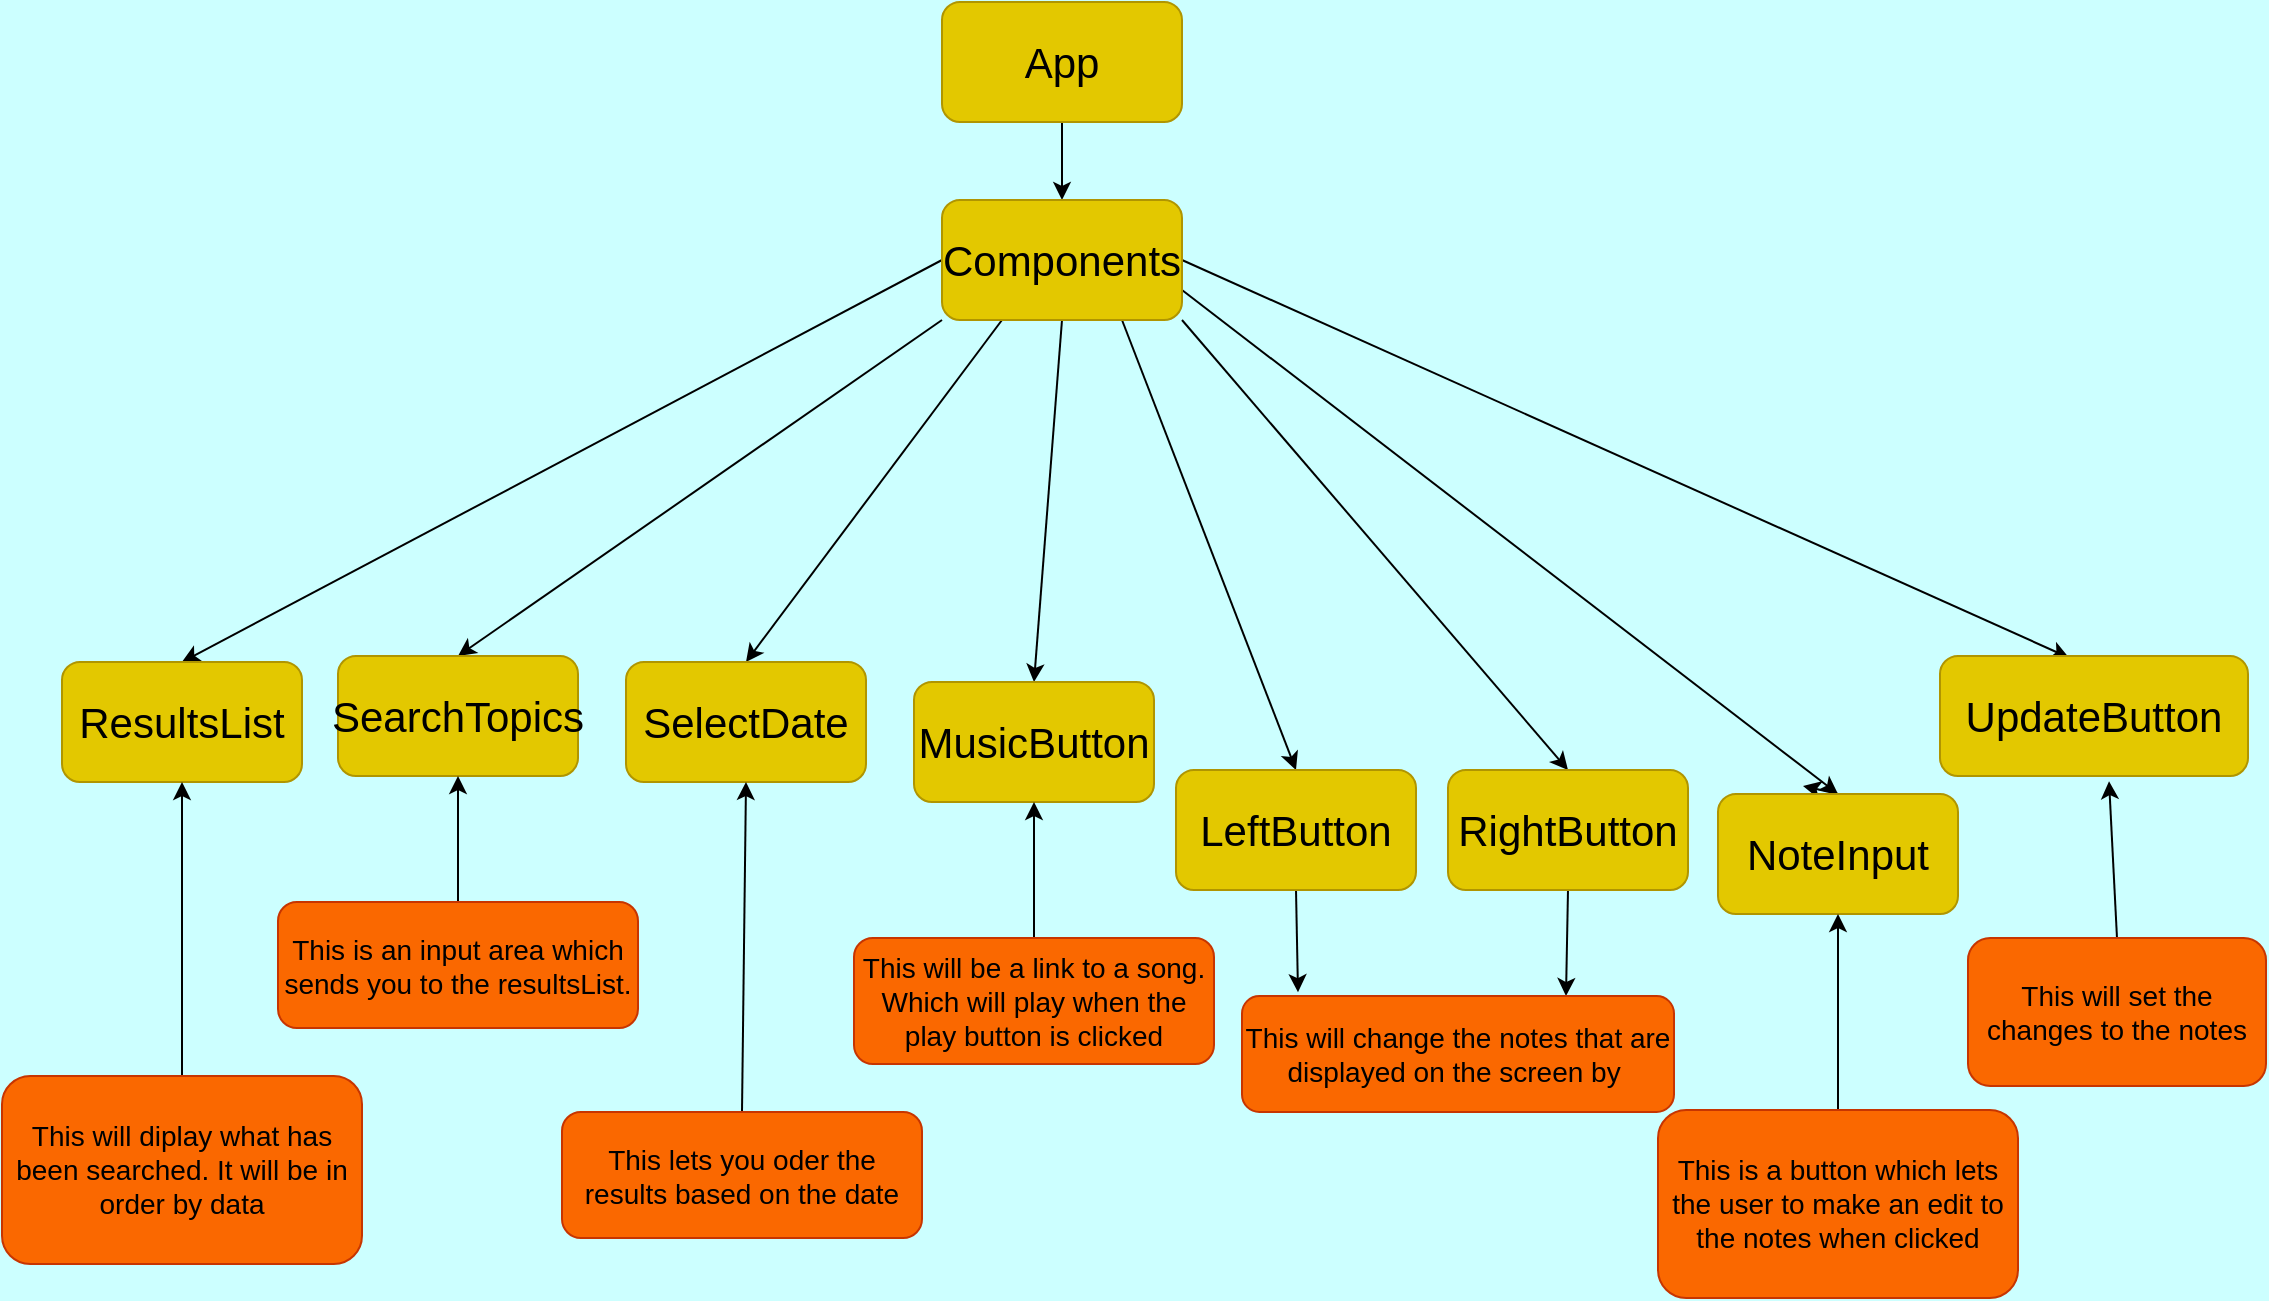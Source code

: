 <mxfile>
    <diagram id="GsSA5lZTtisRIyWnG8TX" name="Page-1">
        <mxGraphModel dx="2144" dy="520" grid="0" gridSize="10" guides="1" tooltips="1" connect="1" arrows="1" fold="1" page="1" pageScale="1" pageWidth="1169" pageHeight="827" background="#CCFFFF" math="0" shadow="0">
            <root>
                <mxCell id="0"/>
                <mxCell id="1" parent="0"/>
                <mxCell id="11" style="edgeStyle=none;html=1;exitX=0.5;exitY=1;exitDx=0;exitDy=0;entryX=0.5;entryY=0;entryDx=0;entryDy=0;fontSize=21;strokeColor=#000000;" edge="1" parent="1" source="2" target="3">
                    <mxGeometry relative="1" as="geometry"/>
                </mxCell>
                <mxCell id="2" value="&lt;font style=&quot;font-size: 21px&quot;&gt;App&lt;/font&gt;" style="rounded=1;whiteSpace=wrap;html=1;fillColor=#e3c800;fontColor=#000000;strokeColor=#B09500;" vertex="1" parent="1">
                    <mxGeometry x="488" y="87" width="120" height="60" as="geometry"/>
                </mxCell>
                <mxCell id="12" style="edgeStyle=none;html=1;exitX=0.5;exitY=1;exitDx=0;exitDy=0;entryX=0.5;entryY=0;entryDx=0;entryDy=0;fontSize=21;strokeColor=#000000;" edge="1" parent="1" source="3" target="7">
                    <mxGeometry relative="1" as="geometry"/>
                </mxCell>
                <mxCell id="13" style="edgeStyle=none;html=1;exitX=1;exitY=0.75;exitDx=0;exitDy=0;entryX=0.5;entryY=0;entryDx=0;entryDy=0;fontSize=21;strokeColor=#000000;" edge="1" parent="1" source="3" target="9">
                    <mxGeometry relative="1" as="geometry">
                        <mxPoint x="918.5" y="419" as="targetPoint"/>
                    </mxGeometry>
                </mxCell>
                <mxCell id="14" style="edgeStyle=none;html=1;exitX=0.25;exitY=1;exitDx=0;exitDy=0;entryX=0.5;entryY=0;entryDx=0;entryDy=0;fontSize=21;strokeColor=#000000;" edge="1" parent="1" source="3" target="6">
                    <mxGeometry relative="1" as="geometry"/>
                </mxCell>
                <mxCell id="15" style="edgeStyle=none;html=1;exitX=0;exitY=1;exitDx=0;exitDy=0;entryX=0.5;entryY=0;entryDx=0;entryDy=0;fontSize=21;strokeColor=#000000;" edge="1" parent="1" source="3" target="5">
                    <mxGeometry relative="1" as="geometry"/>
                </mxCell>
                <mxCell id="17" style="edgeStyle=none;html=1;exitX=0;exitY=0.5;exitDx=0;exitDy=0;entryX=0.5;entryY=0;entryDx=0;entryDy=0;fontSize=21;strokeColor=#000000;" edge="1" parent="1" source="3" target="16">
                    <mxGeometry relative="1" as="geometry"/>
                </mxCell>
                <mxCell id="23" style="edgeStyle=none;html=1;exitX=1;exitY=0.5;exitDx=0;exitDy=0;entryX=0.419;entryY=0.014;entryDx=0;entryDy=0;entryPerimeter=0;fontSize=14;strokeColor=#000000;" edge="1" parent="1" source="3" target="22">
                    <mxGeometry relative="1" as="geometry"/>
                </mxCell>
                <mxCell id="38" style="edgeStyle=none;html=1;exitX=0.75;exitY=1;exitDx=0;exitDy=0;entryX=0.5;entryY=0;entryDx=0;entryDy=0;fontSize=14;strokeColor=#000000;" edge="1" parent="1" source="3" target="34">
                    <mxGeometry relative="1" as="geometry"/>
                </mxCell>
                <mxCell id="39" style="edgeStyle=none;html=1;exitX=1;exitY=1;exitDx=0;exitDy=0;entryX=0.5;entryY=0;entryDx=0;entryDy=0;fontSize=14;strokeColor=#000000;" edge="1" parent="1" source="3" target="35">
                    <mxGeometry relative="1" as="geometry"/>
                </mxCell>
                <mxCell id="3" value="&lt;font style=&quot;font-size: 21px&quot;&gt;Components&lt;/font&gt;" style="rounded=1;whiteSpace=wrap;html=1;fillColor=#e3c800;fontColor=#000000;strokeColor=#B09500;" vertex="1" parent="1">
                    <mxGeometry x="488" y="186" width="120" height="60" as="geometry"/>
                </mxCell>
                <mxCell id="5" value="&lt;font style=&quot;font-size: 21px&quot;&gt;SearchTopics&lt;/font&gt;" style="rounded=1;whiteSpace=wrap;html=1;fillColor=#e3c800;fontColor=#000000;strokeColor=#B09500;" vertex="1" parent="1">
                    <mxGeometry x="186" y="414" width="120" height="60" as="geometry"/>
                </mxCell>
                <mxCell id="6" value="&lt;font style=&quot;font-size: 21px&quot;&gt;SelectDate&lt;/font&gt;" style="rounded=1;whiteSpace=wrap;html=1;fillColor=#e3c800;fontColor=#000000;strokeColor=#B09500;" vertex="1" parent="1">
                    <mxGeometry x="330" y="417" width="120" height="60" as="geometry"/>
                </mxCell>
                <mxCell id="7" value="&lt;span style=&quot;font-size: 21px&quot;&gt;MusicButton&lt;/span&gt;" style="rounded=1;whiteSpace=wrap;html=1;fillColor=#e3c800;fontColor=#000000;strokeColor=#B09500;" vertex="1" parent="1">
                    <mxGeometry x="474" y="427" width="120" height="60" as="geometry"/>
                </mxCell>
                <mxCell id="10" style="edgeStyle=none;html=1;exitX=0.5;exitY=0;exitDx=0;exitDy=0;fontSize=21;strokeColor=#000000;entryX=0.5;entryY=1;entryDx=0;entryDy=0;" edge="1" parent="1" source="9">
                    <mxGeometry relative="1" as="geometry">
                        <mxPoint x="918.5" y="479" as="targetPoint"/>
                    </mxGeometry>
                </mxCell>
                <mxCell id="9" value="&lt;span style=&quot;font-size: 21px&quot;&gt;NoteInput&lt;/span&gt;" style="rounded=1;whiteSpace=wrap;html=1;fillColor=#e3c800;fontColor=#000000;strokeColor=#B09500;" vertex="1" parent="1">
                    <mxGeometry x="876" y="483" width="120" height="60" as="geometry"/>
                </mxCell>
                <mxCell id="16" value="&lt;font style=&quot;font-size: 21px&quot;&gt;ResultsList&lt;/font&gt;" style="rounded=1;whiteSpace=wrap;html=1;fillColor=#e3c800;fontColor=#000000;strokeColor=#B09500;" vertex="1" parent="1">
                    <mxGeometry x="48" y="417" width="120" height="60" as="geometry"/>
                </mxCell>
                <mxCell id="24" style="edgeStyle=none;html=1;exitX=0.5;exitY=0;exitDx=0;exitDy=0;entryX=0.5;entryY=1;entryDx=0;entryDy=0;fontSize=14;strokeColor=#000000;" edge="1" parent="1" source="20" target="9">
                    <mxGeometry relative="1" as="geometry"/>
                </mxCell>
                <mxCell id="20" value="&lt;font style=&quot;font-size: 14px&quot;&gt;This is a button which lets the user to make an edit to the notes when clicked&lt;/font&gt;" style="rounded=1;whiteSpace=wrap;html=1;fillColor=#fa6800;fontColor=#000000;strokeColor=#C73500;" vertex="1" parent="1">
                    <mxGeometry x="846" y="641" width="180" height="94" as="geometry"/>
                </mxCell>
                <mxCell id="33" style="edgeStyle=none;html=1;exitX=0.5;exitY=0;exitDx=0;exitDy=0;entryX=0.5;entryY=1;entryDx=0;entryDy=0;fontSize=14;strokeColor=#000000;" edge="1" parent="1" source="21" target="16">
                    <mxGeometry relative="1" as="geometry"/>
                </mxCell>
                <mxCell id="21" value="&lt;font style=&quot;font-size: 14px&quot;&gt;This will diplay what has been searched. It will be in order by data&lt;/font&gt;" style="rounded=1;whiteSpace=wrap;html=1;fillColor=#fa6800;fontColor=#000000;strokeColor=#C73500;" vertex="1" parent="1">
                    <mxGeometry x="18" y="624" width="180" height="94" as="geometry"/>
                </mxCell>
                <mxCell id="22" value="&lt;span style=&quot;font-size: 21px&quot;&gt;UpdateButton&lt;/span&gt;" style="rounded=1;whiteSpace=wrap;html=1;fillColor=#e3c800;fontColor=#000000;strokeColor=#B09500;" vertex="1" parent="1">
                    <mxGeometry x="987" y="414" width="154" height="60" as="geometry"/>
                </mxCell>
                <mxCell id="26" style="edgeStyle=none;html=1;exitX=0.5;exitY=0;exitDx=0;exitDy=0;fontSize=14;strokeColor=#000000;" edge="1" parent="1" source="25">
                    <mxGeometry relative="1" as="geometry">
                        <mxPoint x="1071.519" y="476.578" as="targetPoint"/>
                    </mxGeometry>
                </mxCell>
                <mxCell id="25" value="&lt;font style=&quot;font-size: 14px&quot;&gt;This will set the changes to the notes&lt;/font&gt;" style="rounded=1;whiteSpace=wrap;html=1;fillColor=#fa6800;fontColor=#000000;strokeColor=#C73500;" vertex="1" parent="1">
                    <mxGeometry x="1001" y="555" width="149" height="74" as="geometry"/>
                </mxCell>
                <mxCell id="32" style="edgeStyle=none;html=1;exitX=0.5;exitY=0;exitDx=0;exitDy=0;entryX=0.5;entryY=1;entryDx=0;entryDy=0;fontSize=14;strokeColor=#000000;" edge="1" parent="1" source="27" target="5">
                    <mxGeometry relative="1" as="geometry"/>
                </mxCell>
                <mxCell id="27" value="&lt;font style=&quot;font-size: 14px&quot;&gt;This is an input area which sends you to the resultsList.&lt;/font&gt;" style="rounded=1;whiteSpace=wrap;html=1;fillColor=#fa6800;fontColor=#000000;strokeColor=#C73500;" vertex="1" parent="1">
                    <mxGeometry x="156" y="537" width="180" height="63" as="geometry"/>
                </mxCell>
                <mxCell id="31" style="edgeStyle=none;html=1;exitX=0.5;exitY=0;exitDx=0;exitDy=0;entryX=0.5;entryY=1;entryDx=0;entryDy=0;fontSize=14;strokeColor=#000000;" edge="1" parent="1" source="28" target="6">
                    <mxGeometry relative="1" as="geometry"/>
                </mxCell>
                <mxCell id="28" value="&lt;font style=&quot;font-size: 14px&quot;&gt;This lets you oder the results based on the date&lt;/font&gt;" style="rounded=1;whiteSpace=wrap;html=1;fillColor=#fa6800;fontColor=#000000;strokeColor=#C73500;" vertex="1" parent="1">
                    <mxGeometry x="298" y="642" width="180" height="63" as="geometry"/>
                </mxCell>
                <mxCell id="30" style="edgeStyle=none;html=1;exitX=0.5;exitY=0;exitDx=0;exitDy=0;entryX=0.5;entryY=1;entryDx=0;entryDy=0;fontSize=14;strokeColor=#000000;" edge="1" parent="1" source="29" target="7">
                    <mxGeometry relative="1" as="geometry"/>
                </mxCell>
                <mxCell id="29" value="&lt;font style=&quot;font-size: 14px&quot;&gt;This will be a link to a song. Which will play when the play button is clicked&lt;/font&gt;" style="rounded=1;whiteSpace=wrap;html=1;fillColor=#fa6800;fontColor=#000000;strokeColor=#C73500;" vertex="1" parent="1">
                    <mxGeometry x="444" y="555" width="180" height="63" as="geometry"/>
                </mxCell>
                <mxCell id="42" style="edgeStyle=none;html=1;exitX=0.5;exitY=1;exitDx=0;exitDy=0;fontSize=14;strokeColor=#000000;" edge="1" parent="1" source="34">
                    <mxGeometry relative="1" as="geometry">
                        <mxPoint x="666" y="582.098" as="targetPoint"/>
                    </mxGeometry>
                </mxCell>
                <mxCell id="34" value="&lt;span style=&quot;font-size: 21px&quot;&gt;LeftButton&lt;/span&gt;" style="rounded=1;whiteSpace=wrap;html=1;fillColor=#e3c800;fontColor=#000000;strokeColor=#B09500;" vertex="1" parent="1">
                    <mxGeometry x="605" y="471" width="120" height="60" as="geometry"/>
                </mxCell>
                <mxCell id="41" style="edgeStyle=none;html=1;exitX=0.5;exitY=1;exitDx=0;exitDy=0;entryX=0.75;entryY=0;entryDx=0;entryDy=0;fontSize=14;strokeColor=#000000;" edge="1" parent="1" source="35" target="40">
                    <mxGeometry relative="1" as="geometry"/>
                </mxCell>
                <mxCell id="35" value="&lt;span style=&quot;font-size: 21px&quot;&gt;RightButton&lt;/span&gt;" style="rounded=1;whiteSpace=wrap;html=1;fillColor=#e3c800;fontColor=#000000;strokeColor=#B09500;" vertex="1" parent="1">
                    <mxGeometry x="741" y="471" width="120" height="60" as="geometry"/>
                </mxCell>
                <mxCell id="40" value="&lt;font style=&quot;font-size: 14px&quot;&gt;This will change the notes that are displayed on the screen by&amp;nbsp;&lt;/font&gt;" style="rounded=1;whiteSpace=wrap;html=1;fillColor=#fa6800;fontColor=#000000;strokeColor=#C73500;" vertex="1" parent="1">
                    <mxGeometry x="638" y="584" width="216" height="58" as="geometry"/>
                </mxCell>
            </root>
        </mxGraphModel>
    </diagram>
</mxfile>